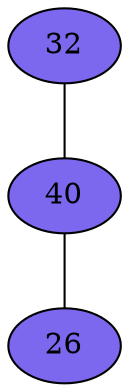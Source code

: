strict graph {
32[label="32" style=filled fillcolor="mediumslateblue"];
32 -- 40
40[label="40" style=filled fillcolor="mediumslateblue"];
40 -- 32
40 -- 26
26[label="26" style=filled fillcolor="mediumslateblue"];
26 -- 40
}